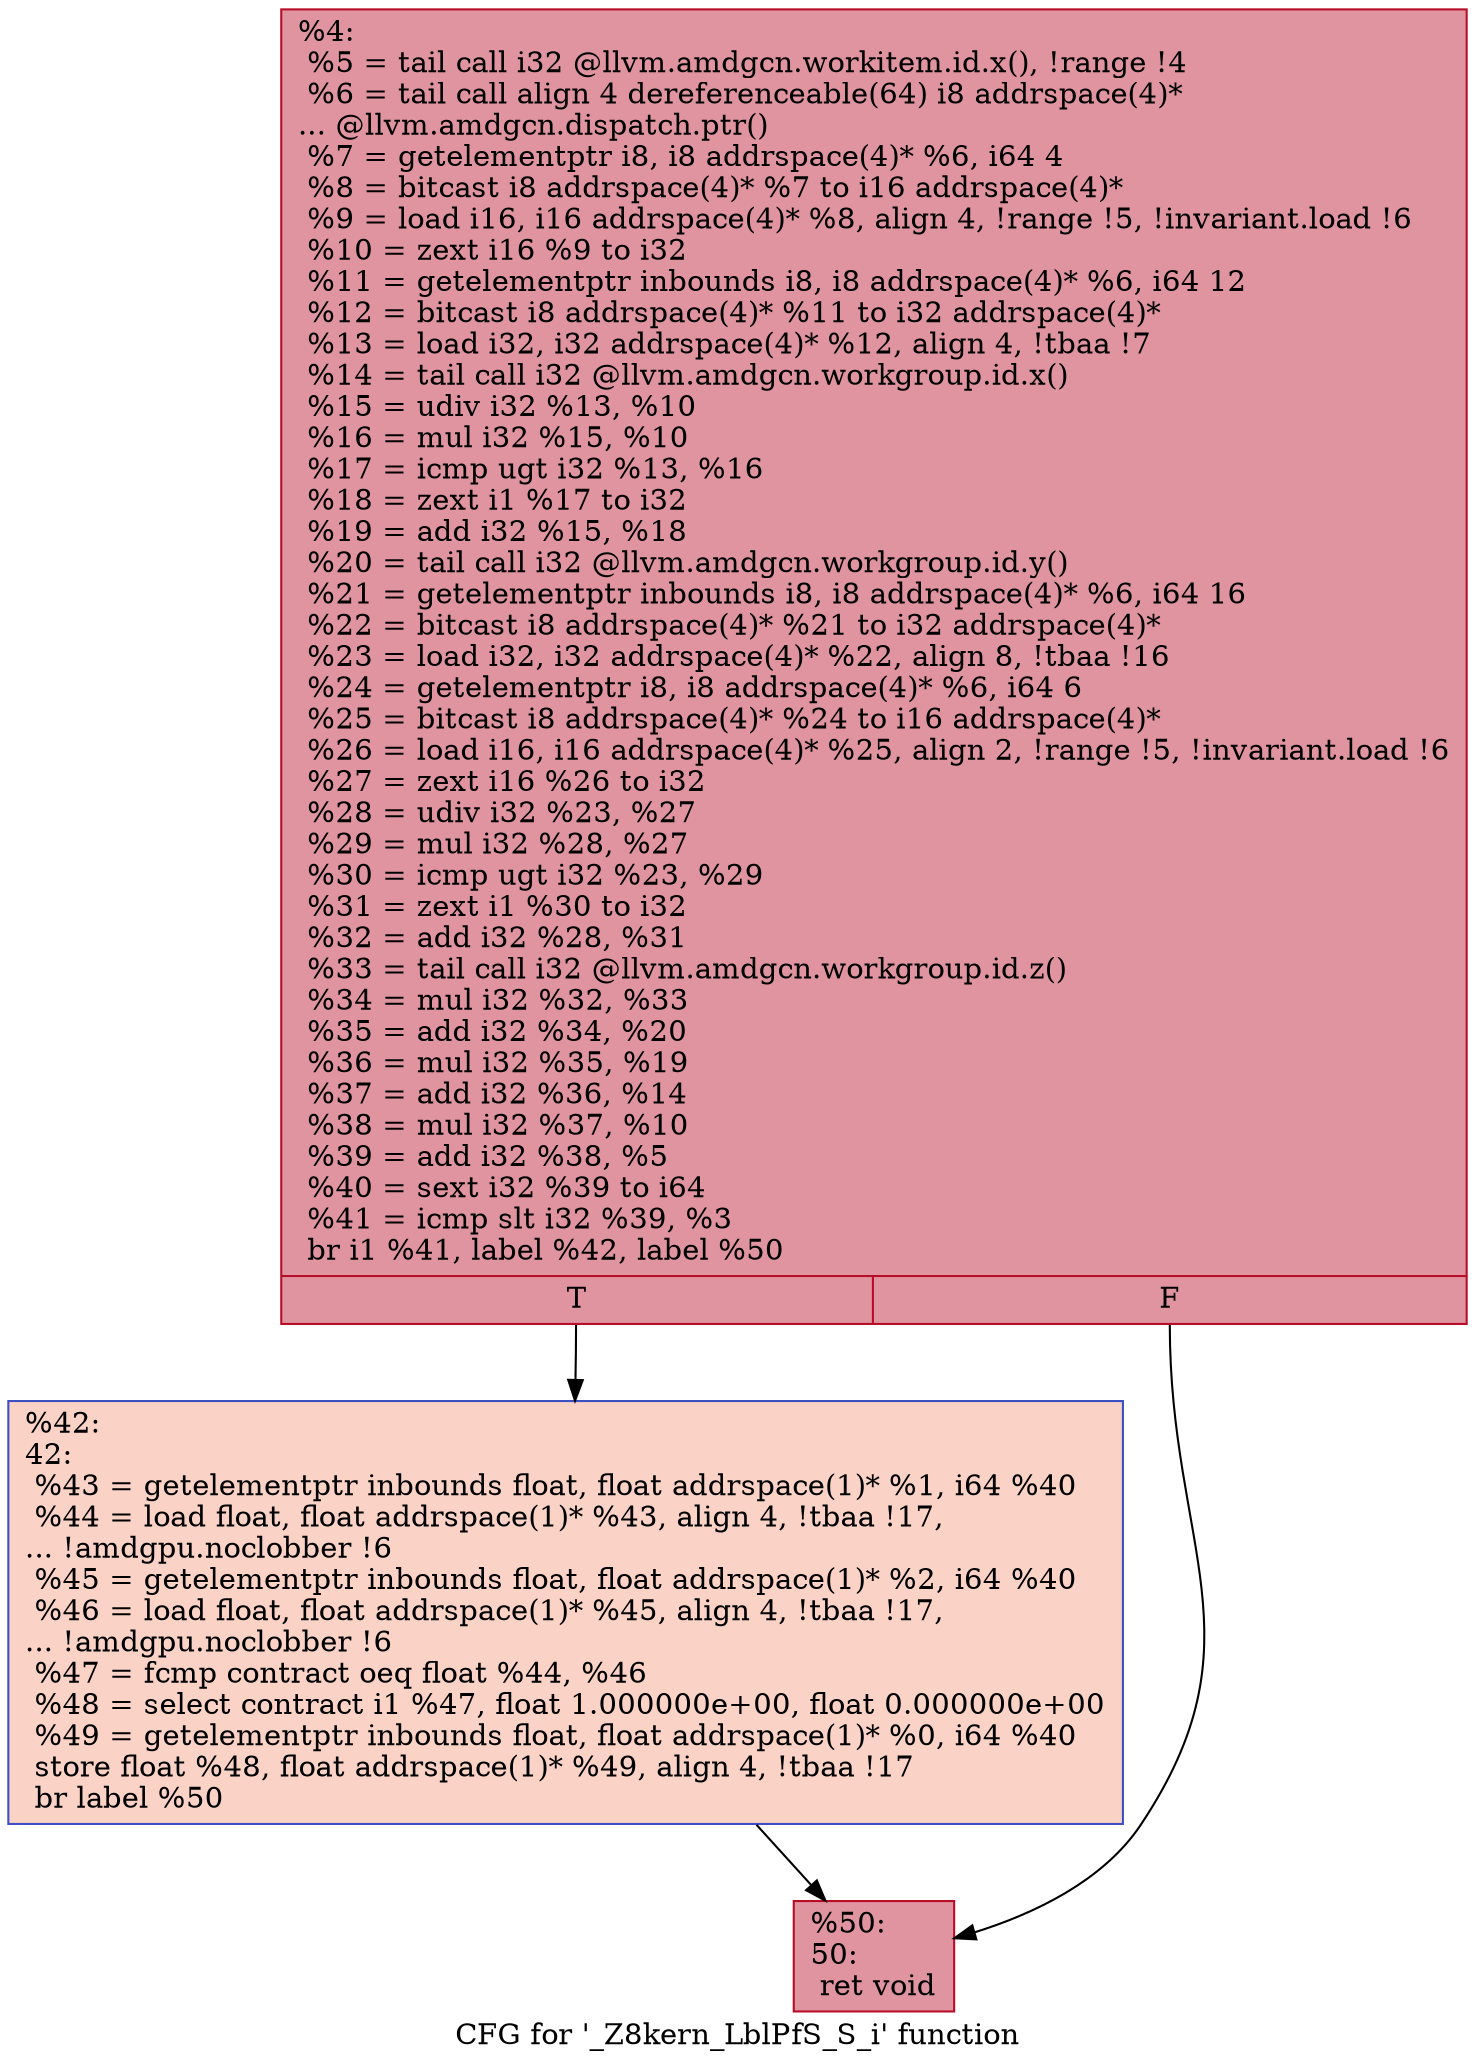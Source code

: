 digraph "CFG for '_Z8kern_LblPfS_S_i' function" {
	label="CFG for '_Z8kern_LblPfS_S_i' function";

	Node0x532b870 [shape=record,color="#b70d28ff", style=filled, fillcolor="#b70d2870",label="{%4:\l  %5 = tail call i32 @llvm.amdgcn.workitem.id.x(), !range !4\l  %6 = tail call align 4 dereferenceable(64) i8 addrspace(4)*\l... @llvm.amdgcn.dispatch.ptr()\l  %7 = getelementptr i8, i8 addrspace(4)* %6, i64 4\l  %8 = bitcast i8 addrspace(4)* %7 to i16 addrspace(4)*\l  %9 = load i16, i16 addrspace(4)* %8, align 4, !range !5, !invariant.load !6\l  %10 = zext i16 %9 to i32\l  %11 = getelementptr inbounds i8, i8 addrspace(4)* %6, i64 12\l  %12 = bitcast i8 addrspace(4)* %11 to i32 addrspace(4)*\l  %13 = load i32, i32 addrspace(4)* %12, align 4, !tbaa !7\l  %14 = tail call i32 @llvm.amdgcn.workgroup.id.x()\l  %15 = udiv i32 %13, %10\l  %16 = mul i32 %15, %10\l  %17 = icmp ugt i32 %13, %16\l  %18 = zext i1 %17 to i32\l  %19 = add i32 %15, %18\l  %20 = tail call i32 @llvm.amdgcn.workgroup.id.y()\l  %21 = getelementptr inbounds i8, i8 addrspace(4)* %6, i64 16\l  %22 = bitcast i8 addrspace(4)* %21 to i32 addrspace(4)*\l  %23 = load i32, i32 addrspace(4)* %22, align 8, !tbaa !16\l  %24 = getelementptr i8, i8 addrspace(4)* %6, i64 6\l  %25 = bitcast i8 addrspace(4)* %24 to i16 addrspace(4)*\l  %26 = load i16, i16 addrspace(4)* %25, align 2, !range !5, !invariant.load !6\l  %27 = zext i16 %26 to i32\l  %28 = udiv i32 %23, %27\l  %29 = mul i32 %28, %27\l  %30 = icmp ugt i32 %23, %29\l  %31 = zext i1 %30 to i32\l  %32 = add i32 %28, %31\l  %33 = tail call i32 @llvm.amdgcn.workgroup.id.z()\l  %34 = mul i32 %32, %33\l  %35 = add i32 %34, %20\l  %36 = mul i32 %35, %19\l  %37 = add i32 %36, %14\l  %38 = mul i32 %37, %10\l  %39 = add i32 %38, %5\l  %40 = sext i32 %39 to i64\l  %41 = icmp slt i32 %39, %3\l  br i1 %41, label %42, label %50\l|{<s0>T|<s1>F}}"];
	Node0x532b870:s0 -> Node0x532f990;
	Node0x532b870:s1 -> Node0x532fa20;
	Node0x532f990 [shape=record,color="#3d50c3ff", style=filled, fillcolor="#f59c7d70",label="{%42:\l42:                                               \l  %43 = getelementptr inbounds float, float addrspace(1)* %1, i64 %40\l  %44 = load float, float addrspace(1)* %43, align 4, !tbaa !17,\l... !amdgpu.noclobber !6\l  %45 = getelementptr inbounds float, float addrspace(1)* %2, i64 %40\l  %46 = load float, float addrspace(1)* %45, align 4, !tbaa !17,\l... !amdgpu.noclobber !6\l  %47 = fcmp contract oeq float %44, %46\l  %48 = select contract i1 %47, float 1.000000e+00, float 0.000000e+00\l  %49 = getelementptr inbounds float, float addrspace(1)* %0, i64 %40\l  store float %48, float addrspace(1)* %49, align 4, !tbaa !17\l  br label %50\l}"];
	Node0x532f990 -> Node0x532fa20;
	Node0x532fa20 [shape=record,color="#b70d28ff", style=filled, fillcolor="#b70d2870",label="{%50:\l50:                                               \l  ret void\l}"];
}
